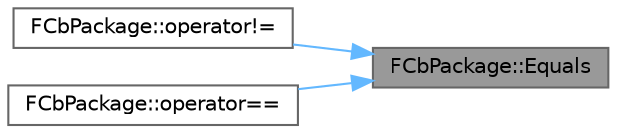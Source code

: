 digraph "FCbPackage::Equals"
{
 // INTERACTIVE_SVG=YES
 // LATEX_PDF_SIZE
  bgcolor="transparent";
  edge [fontname=Helvetica,fontsize=10,labelfontname=Helvetica,labelfontsize=10];
  node [fontname=Helvetica,fontsize=10,shape=box,height=0.2,width=0.4];
  rankdir="RL";
  Node1 [id="Node000001",label="FCbPackage::Equals",height=0.2,width=0.4,color="gray40", fillcolor="grey60", style="filled", fontcolor="black",tooltip="Compares packages by their object and attachment hashes."];
  Node1 -> Node2 [id="edge1_Node000001_Node000002",dir="back",color="steelblue1",style="solid",tooltip=" "];
  Node2 [id="Node000002",label="FCbPackage::operator!=",height=0.2,width=0.4,color="grey40", fillcolor="white", style="filled",URL="$d4/da9/classFCbPackage.html#ac8b06ea9b5e3e5586e2b0812e19f40ee",tooltip=" "];
  Node1 -> Node3 [id="edge2_Node000001_Node000003",dir="back",color="steelblue1",style="solid",tooltip=" "];
  Node3 [id="Node000003",label="FCbPackage::operator==",height=0.2,width=0.4,color="grey40", fillcolor="white", style="filled",URL="$d4/da9/classFCbPackage.html#a108cdb31156863d64c682e5c7d265d01",tooltip=" "];
}
